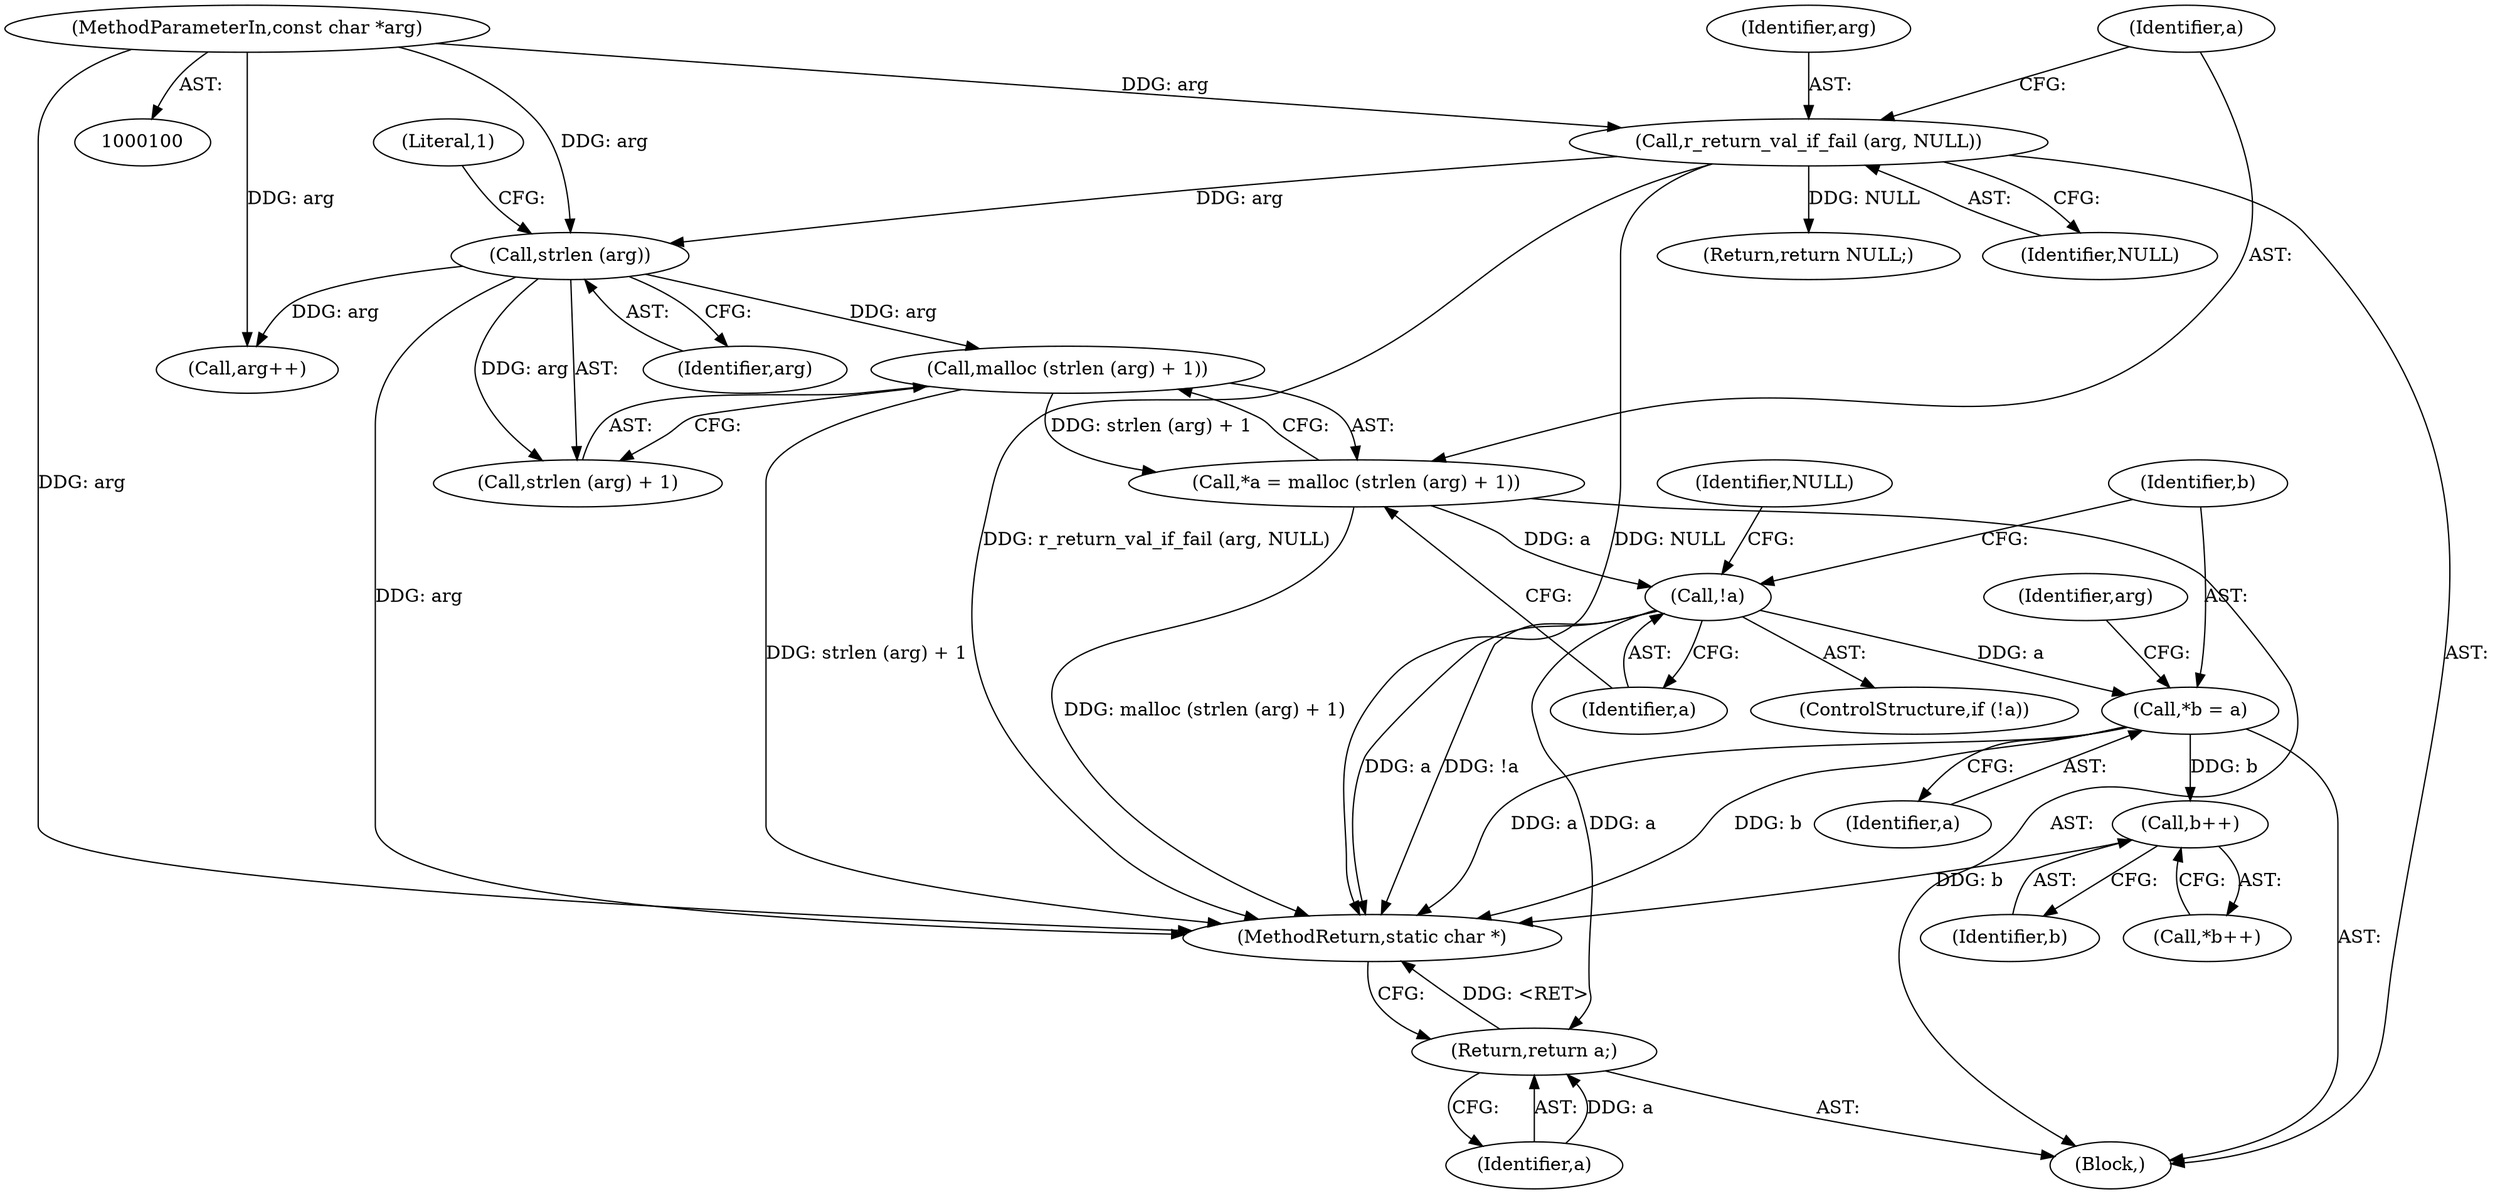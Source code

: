 digraph "0_radare2_5411543a310a470b1257fb93273cdd6e8dfcb3af_0@API" {
"1000109" [label="(Call,malloc (strlen (arg) + 1))"];
"1000111" [label="(Call,strlen (arg))"];
"1000103" [label="(Call,r_return_val_if_fail (arg, NULL))"];
"1000101" [label="(MethodParameterIn,const char *arg)"];
"1000107" [label="(Call,*a = malloc (strlen (arg) + 1))"];
"1000115" [label="(Call,!a)"];
"1000121" [label="(Call,*b = a)"];
"1000146" [label="(Call,b++)"];
"1000156" [label="(Return,return a;)"];
"1000126" [label="(Identifier,arg)"];
"1000122" [label="(Identifier,b)"];
"1000157" [label="(Identifier,a)"];
"1000104" [label="(Identifier,arg)"];
"1000111" [label="(Call,strlen (arg))"];
"1000109" [label="(Call,malloc (strlen (arg) + 1))"];
"1000110" [label="(Call,strlen (arg) + 1)"];
"1000113" [label="(Literal,1)"];
"1000156" [label="(Return,return a;)"];
"1000101" [label="(MethodParameterIn,const char *arg)"];
"1000118" [label="(Return,return NULL;)"];
"1000119" [label="(Identifier,NULL)"];
"1000108" [label="(Identifier,a)"];
"1000147" [label="(Identifier,b)"];
"1000146" [label="(Call,b++)"];
"1000107" [label="(Call,*a = malloc (strlen (arg) + 1))"];
"1000112" [label="(Identifier,arg)"];
"1000103" [label="(Call,r_return_val_if_fail (arg, NULL))"];
"1000102" [label="(Block,)"];
"1000116" [label="(Identifier,a)"];
"1000115" [label="(Call,!a)"];
"1000114" [label="(ControlStructure,if (!a))"];
"1000145" [label="(Call,*b++)"];
"1000150" [label="(Call,arg++)"];
"1000105" [label="(Identifier,NULL)"];
"1000158" [label="(MethodReturn,static char *)"];
"1000121" [label="(Call,*b = a)"];
"1000123" [label="(Identifier,a)"];
"1000109" -> "1000107"  [label="AST: "];
"1000109" -> "1000110"  [label="CFG: "];
"1000110" -> "1000109"  [label="AST: "];
"1000107" -> "1000109"  [label="CFG: "];
"1000109" -> "1000158"  [label="DDG: strlen (arg) + 1"];
"1000109" -> "1000107"  [label="DDG: strlen (arg) + 1"];
"1000111" -> "1000109"  [label="DDG: arg"];
"1000111" -> "1000110"  [label="AST: "];
"1000111" -> "1000112"  [label="CFG: "];
"1000112" -> "1000111"  [label="AST: "];
"1000113" -> "1000111"  [label="CFG: "];
"1000111" -> "1000158"  [label="DDG: arg"];
"1000111" -> "1000110"  [label="DDG: arg"];
"1000103" -> "1000111"  [label="DDG: arg"];
"1000101" -> "1000111"  [label="DDG: arg"];
"1000111" -> "1000150"  [label="DDG: arg"];
"1000103" -> "1000102"  [label="AST: "];
"1000103" -> "1000105"  [label="CFG: "];
"1000104" -> "1000103"  [label="AST: "];
"1000105" -> "1000103"  [label="AST: "];
"1000108" -> "1000103"  [label="CFG: "];
"1000103" -> "1000158"  [label="DDG: NULL"];
"1000103" -> "1000158"  [label="DDG: r_return_val_if_fail (arg, NULL)"];
"1000101" -> "1000103"  [label="DDG: arg"];
"1000103" -> "1000118"  [label="DDG: NULL"];
"1000101" -> "1000100"  [label="AST: "];
"1000101" -> "1000158"  [label="DDG: arg"];
"1000101" -> "1000150"  [label="DDG: arg"];
"1000107" -> "1000102"  [label="AST: "];
"1000108" -> "1000107"  [label="AST: "];
"1000116" -> "1000107"  [label="CFG: "];
"1000107" -> "1000158"  [label="DDG: malloc (strlen (arg) + 1)"];
"1000107" -> "1000115"  [label="DDG: a"];
"1000115" -> "1000114"  [label="AST: "];
"1000115" -> "1000116"  [label="CFG: "];
"1000116" -> "1000115"  [label="AST: "];
"1000119" -> "1000115"  [label="CFG: "];
"1000122" -> "1000115"  [label="CFG: "];
"1000115" -> "1000158"  [label="DDG: !a"];
"1000115" -> "1000158"  [label="DDG: a"];
"1000115" -> "1000121"  [label="DDG: a"];
"1000115" -> "1000156"  [label="DDG: a"];
"1000121" -> "1000102"  [label="AST: "];
"1000121" -> "1000123"  [label="CFG: "];
"1000122" -> "1000121"  [label="AST: "];
"1000123" -> "1000121"  [label="AST: "];
"1000126" -> "1000121"  [label="CFG: "];
"1000121" -> "1000158"  [label="DDG: a"];
"1000121" -> "1000158"  [label="DDG: b"];
"1000121" -> "1000146"  [label="DDG: b"];
"1000146" -> "1000145"  [label="AST: "];
"1000146" -> "1000147"  [label="CFG: "];
"1000147" -> "1000146"  [label="AST: "];
"1000145" -> "1000146"  [label="CFG: "];
"1000146" -> "1000158"  [label="DDG: b"];
"1000156" -> "1000102"  [label="AST: "];
"1000156" -> "1000157"  [label="CFG: "];
"1000157" -> "1000156"  [label="AST: "];
"1000158" -> "1000156"  [label="CFG: "];
"1000156" -> "1000158"  [label="DDG: <RET>"];
"1000157" -> "1000156"  [label="DDG: a"];
}
